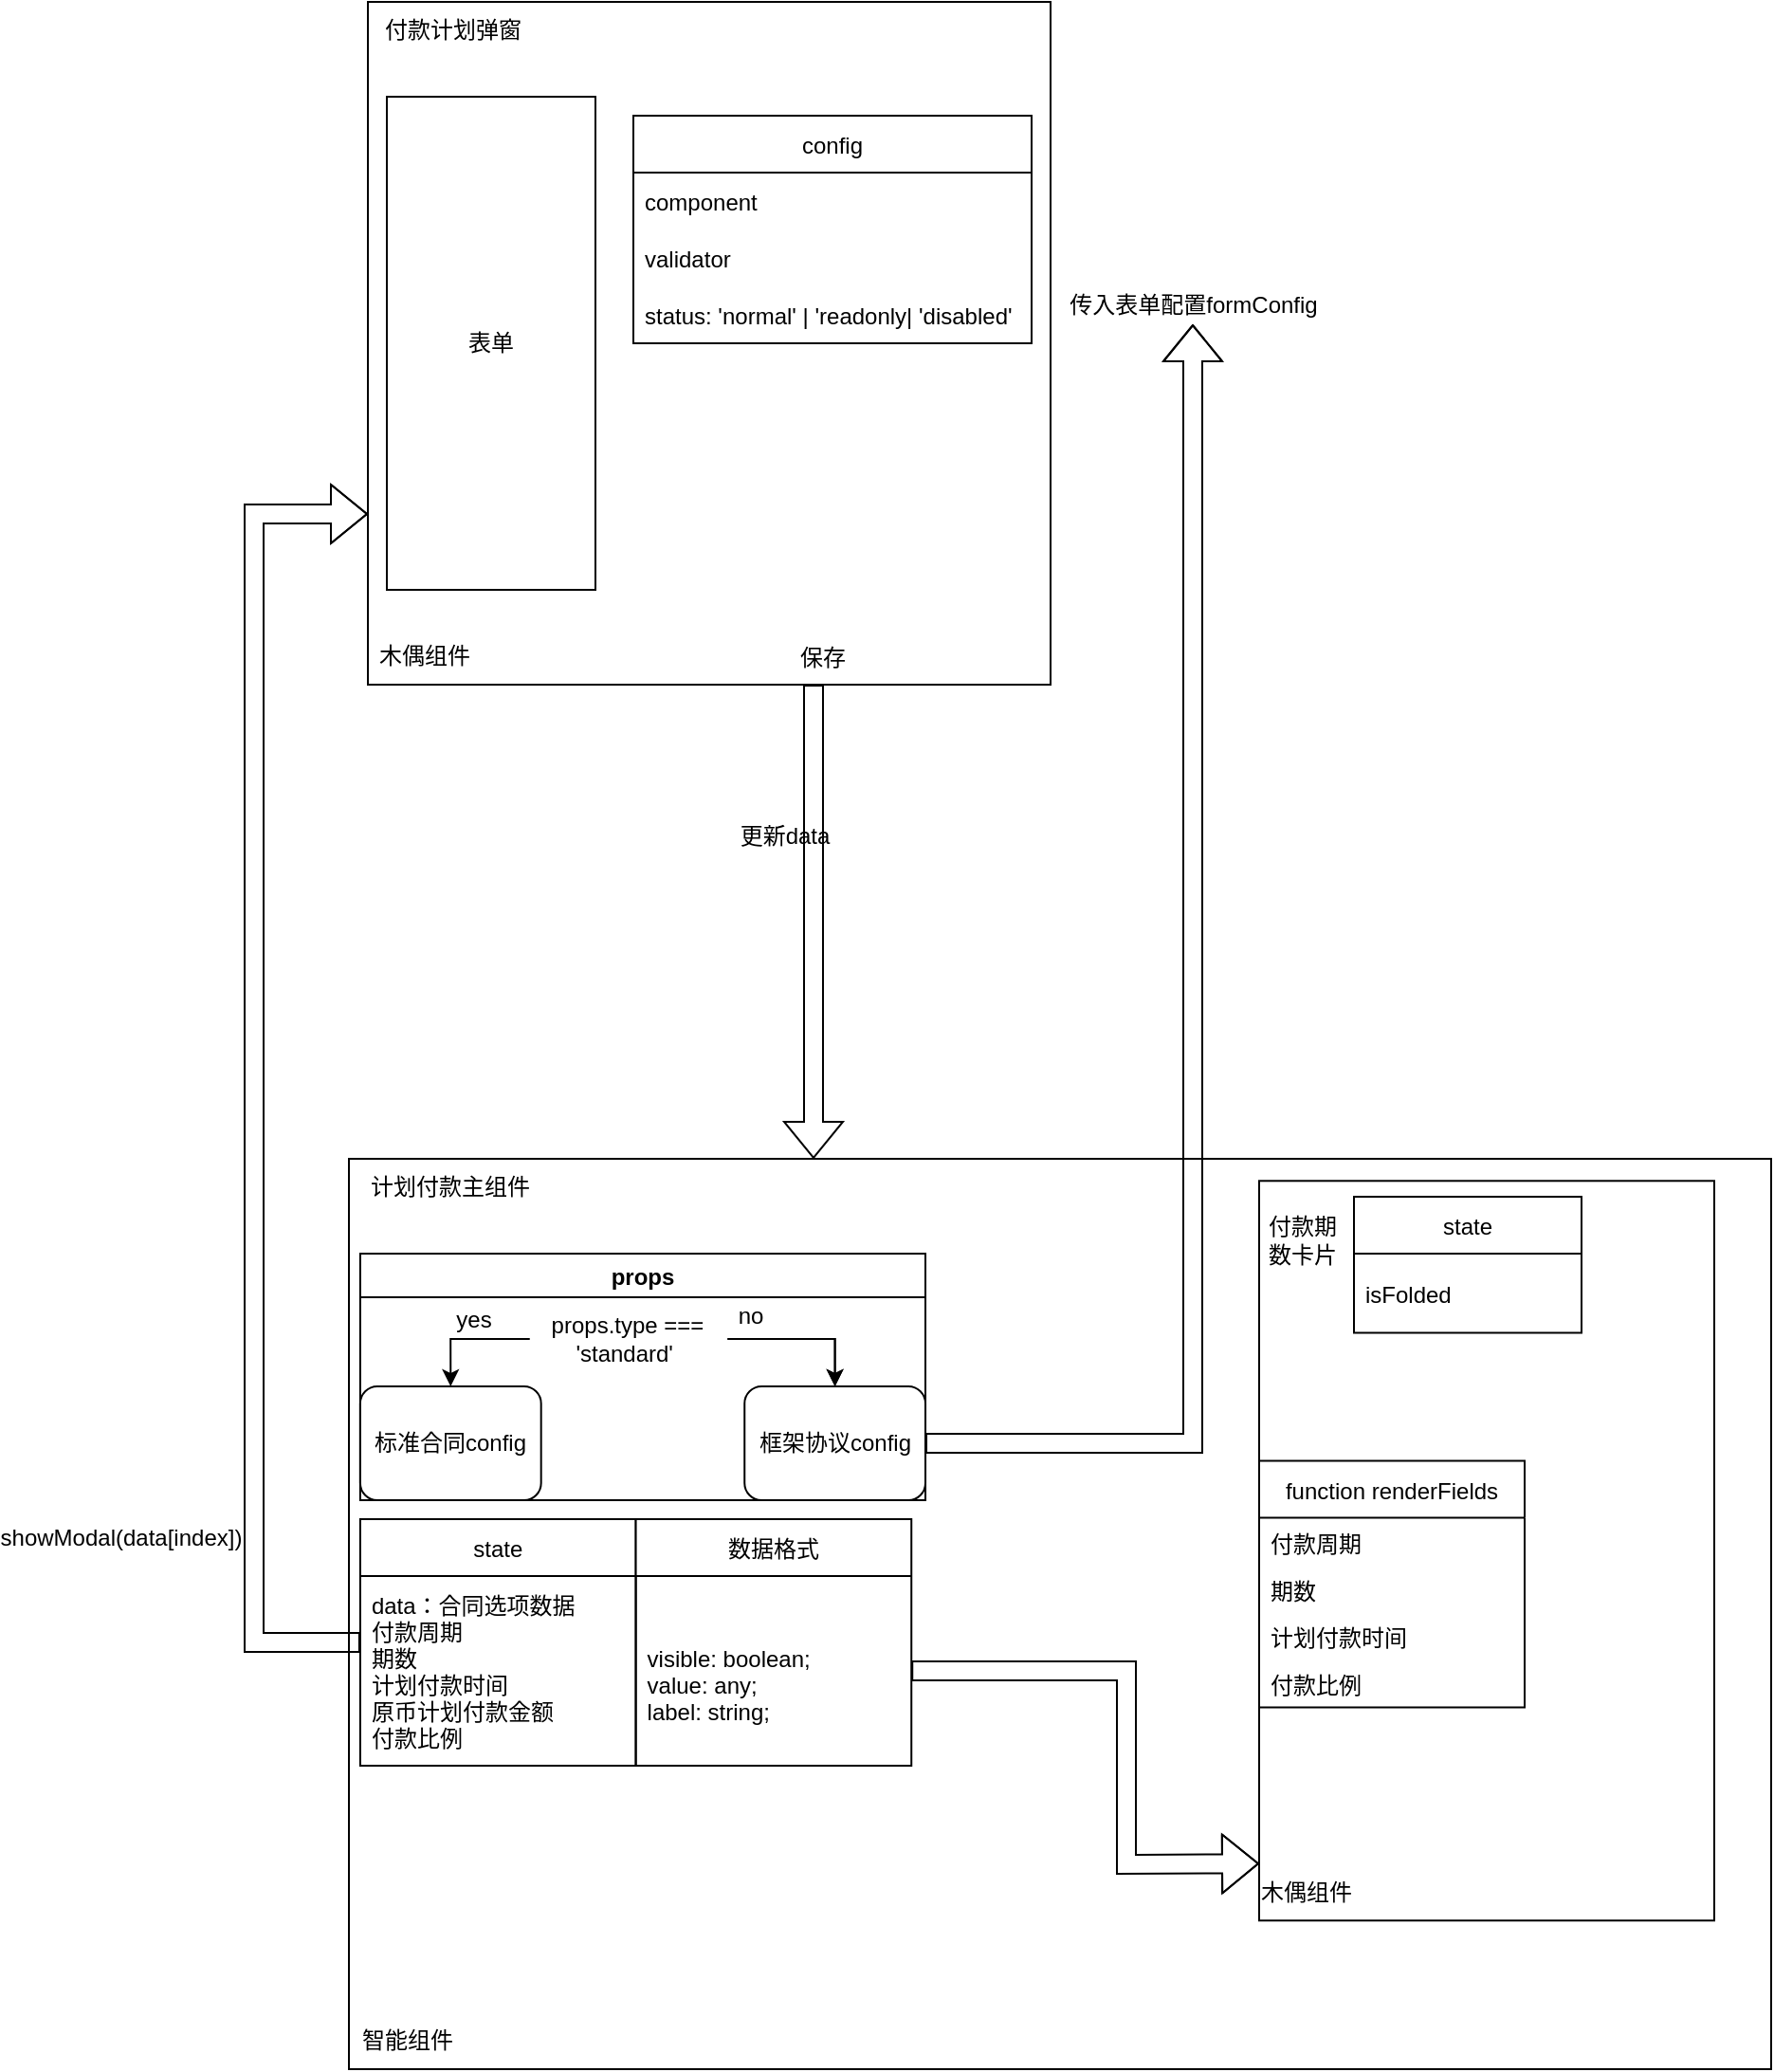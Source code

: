 <mxfile version="15.5.9" type="github">
  <diagram id="uQdcCLFuXmKUxZTlDSwe" name="Page-1">
    <mxGraphModel dx="2253" dy="737" grid="1" gridSize="10" guides="1" tooltips="1" connect="1" arrows="1" fold="1" page="1" pageScale="1" pageWidth="827" pageHeight="1169" math="0" shadow="0">
      <root>
        <mxCell id="0" />
        <mxCell id="1" parent="0" />
        <mxCell id="ZeTLu1GYJVtiNdQ12-q6-29" value="" style="rounded=0;whiteSpace=wrap;html=1;" vertex="1" parent="1">
          <mxGeometry x="70" y="660" width="750" height="480" as="geometry" />
        </mxCell>
        <mxCell id="ZeTLu1GYJVtiNdQ12-q6-1" value="" style="whiteSpace=wrap;html=1;aspect=fixed;" vertex="1" parent="1">
          <mxGeometry x="80" y="50" width="360" height="360" as="geometry" />
        </mxCell>
        <mxCell id="ZeTLu1GYJVtiNdQ12-q6-2" value="付款计划弹窗" style="text;html=1;strokeColor=none;fillColor=none;align=center;verticalAlign=middle;whiteSpace=wrap;rounded=0;" vertex="1" parent="1">
          <mxGeometry x="80" y="50" width="90" height="30" as="geometry" />
        </mxCell>
        <mxCell id="ZeTLu1GYJVtiNdQ12-q6-3" value="木偶组件" style="text;html=1;strokeColor=none;fillColor=none;align=center;verticalAlign=middle;whiteSpace=wrap;rounded=0;" vertex="1" parent="1">
          <mxGeometry x="80" y="380" width="60" height="30" as="geometry" />
        </mxCell>
        <mxCell id="ZeTLu1GYJVtiNdQ12-q6-23" value="config" style="swimlane;fontStyle=0;childLayout=stackLayout;horizontal=1;startSize=30;horizontalStack=0;resizeParent=1;resizeParentMax=0;resizeLast=0;collapsible=1;marginBottom=0;" vertex="1" parent="1">
          <mxGeometry x="220" y="110" width="210" height="120" as="geometry">
            <mxRectangle x="220" y="110" width="60" height="30" as="alternateBounds" />
          </mxGeometry>
        </mxCell>
        <mxCell id="ZeTLu1GYJVtiNdQ12-q6-24" value="component" style="text;strokeColor=none;fillColor=none;align=left;verticalAlign=middle;spacingLeft=4;spacingRight=4;overflow=hidden;points=[[0,0.5],[1,0.5]];portConstraint=eastwest;rotatable=0;" vertex="1" parent="ZeTLu1GYJVtiNdQ12-q6-23">
          <mxGeometry y="30" width="210" height="30" as="geometry" />
        </mxCell>
        <mxCell id="ZeTLu1GYJVtiNdQ12-q6-25" value="validator" style="text;strokeColor=none;fillColor=none;align=left;verticalAlign=middle;spacingLeft=4;spacingRight=4;overflow=hidden;points=[[0,0.5],[1,0.5]];portConstraint=eastwest;rotatable=0;" vertex="1" parent="ZeTLu1GYJVtiNdQ12-q6-23">
          <mxGeometry y="60" width="210" height="30" as="geometry" />
        </mxCell>
        <mxCell id="ZeTLu1GYJVtiNdQ12-q6-85" value="status: &#39;normal&#39; | &#39;readonly| &#39;disabled&#39;" style="text;strokeColor=none;fillColor=none;align=left;verticalAlign=middle;spacingLeft=4;spacingRight=4;overflow=hidden;points=[[0,0.5],[1,0.5]];portConstraint=eastwest;rotatable=0;" vertex="1" parent="ZeTLu1GYJVtiNdQ12-q6-23">
          <mxGeometry y="90" width="210" height="30" as="geometry" />
        </mxCell>
        <mxCell id="ZeTLu1GYJVtiNdQ12-q6-28" value="保存" style="text;html=1;strokeColor=none;fillColor=none;align=center;verticalAlign=middle;whiteSpace=wrap;rounded=0;" vertex="1" parent="1">
          <mxGeometry x="290" y="381" width="60" height="30" as="geometry" />
        </mxCell>
        <mxCell id="ZeTLu1GYJVtiNdQ12-q6-36" value="更新data" style="text;html=1;strokeColor=none;fillColor=none;align=center;verticalAlign=middle;whiteSpace=wrap;rounded=0;" vertex="1" parent="1">
          <mxGeometry x="270" y="410" width="60" height="160" as="geometry" />
        </mxCell>
        <mxCell id="ZeTLu1GYJVtiNdQ12-q6-39" value="表单" style="rounded=0;whiteSpace=wrap;html=1;" vertex="1" parent="1">
          <mxGeometry x="90" y="100" width="110" height="260" as="geometry" />
        </mxCell>
        <mxCell id="ZeTLu1GYJVtiNdQ12-q6-41" value="传入表单配置formConfig" style="text;html=1;align=center;verticalAlign=middle;resizable=0;points=[];autosize=1;strokeColor=none;fillColor=none;" vertex="1" parent="1">
          <mxGeometry x="440" y="200" width="150" height="20" as="geometry" />
        </mxCell>
        <mxCell id="ZeTLu1GYJVtiNdQ12-q6-43" value="" style="group" vertex="1" connectable="0" parent="1">
          <mxGeometry x="550" y="680" width="240" height="390" as="geometry" />
        </mxCell>
        <mxCell id="ZeTLu1GYJVtiNdQ12-q6-73" value="" style="group" vertex="1" connectable="0" parent="ZeTLu1GYJVtiNdQ12-q6-43">
          <mxGeometry y="-8.357" width="240" height="390" as="geometry" />
        </mxCell>
        <mxCell id="ZeTLu1GYJVtiNdQ12-q6-37" value="" style="rounded=0;whiteSpace=wrap;html=1;" vertex="1" parent="ZeTLu1GYJVtiNdQ12-q6-73">
          <mxGeometry width="240" height="390" as="geometry" />
        </mxCell>
        <mxCell id="ZeTLu1GYJVtiNdQ12-q6-44" value="木偶组件" style="text;html=1;strokeColor=none;fillColor=none;align=center;verticalAlign=middle;whiteSpace=wrap;rounded=0;" vertex="1" parent="ZeTLu1GYJVtiNdQ12-q6-73">
          <mxGeometry y="360" width="50" height="30" as="geometry" />
        </mxCell>
        <mxCell id="ZeTLu1GYJVtiNdQ12-q6-88" value="function renderFields" style="swimlane;fontStyle=0;childLayout=stackLayout;horizontal=1;startSize=30;horizontalStack=0;resizeParent=1;resizeParentMax=0;resizeLast=0;collapsible=1;marginBottom=0;" vertex="1" parent="ZeTLu1GYJVtiNdQ12-q6-73">
          <mxGeometry y="147.643" width="140" height="130" as="geometry" />
        </mxCell>
        <mxCell id="ZeTLu1GYJVtiNdQ12-q6-89" value="付款周期" style="text;strokeColor=none;fillColor=none;align=left;verticalAlign=middle;spacingLeft=4;spacingRight=4;overflow=hidden;points=[[0,0.5],[1,0.5]];portConstraint=eastwest;rotatable=0;" vertex="1" parent="ZeTLu1GYJVtiNdQ12-q6-88">
          <mxGeometry y="30" width="140" height="26" as="geometry" />
        </mxCell>
        <mxCell id="ZeTLu1GYJVtiNdQ12-q6-90" value="期数" style="text;strokeColor=none;fillColor=none;align=left;verticalAlign=middle;spacingLeft=4;spacingRight=4;overflow=hidden;points=[[0,0.5],[1,0.5]];portConstraint=eastwest;rotatable=0;" vertex="1" parent="ZeTLu1GYJVtiNdQ12-q6-88">
          <mxGeometry y="56" width="140" height="24" as="geometry" />
        </mxCell>
        <mxCell id="ZeTLu1GYJVtiNdQ12-q6-91" value="计划付款时间" style="text;strokeColor=none;fillColor=none;align=left;verticalAlign=middle;spacingLeft=4;spacingRight=4;overflow=hidden;points=[[0,0.5],[1,0.5]];portConstraint=eastwest;rotatable=0;" vertex="1" parent="ZeTLu1GYJVtiNdQ12-q6-88">
          <mxGeometry y="80" width="140" height="25" as="geometry" />
        </mxCell>
        <mxCell id="ZeTLu1GYJVtiNdQ12-q6-92" value="付款比例" style="text;strokeColor=none;fillColor=none;align=left;verticalAlign=middle;spacingLeft=4;spacingRight=4;overflow=hidden;points=[[0,0.5],[1,0.5]];portConstraint=eastwest;rotatable=0;" vertex="1" parent="ZeTLu1GYJVtiNdQ12-q6-88">
          <mxGeometry y="105" width="140" height="25" as="geometry" />
        </mxCell>
        <mxCell id="ZeTLu1GYJVtiNdQ12-q6-49" value="state" style="swimlane;fontStyle=0;childLayout=stackLayout;horizontal=1;startSize=30;horizontalStack=0;resizeParent=1;resizeParentMax=0;resizeLast=0;collapsible=1;marginBottom=0;" vertex="1" parent="ZeTLu1GYJVtiNdQ12-q6-73">
          <mxGeometry x="50" y="8.357" width="120" height="71.786" as="geometry" />
        </mxCell>
        <mxCell id="ZeTLu1GYJVtiNdQ12-q6-50" value="isFolded" style="text;strokeColor=none;fillColor=none;align=left;verticalAlign=middle;spacingLeft=4;spacingRight=4;overflow=hidden;points=[[0,0.5],[1,0.5]];portConstraint=eastwest;rotatable=0;" vertex="1" parent="ZeTLu1GYJVtiNdQ12-q6-49">
          <mxGeometry y="30" width="120" height="41.786" as="geometry" />
        </mxCell>
        <mxCell id="ZeTLu1GYJVtiNdQ12-q6-38" value="付款期数卡片" style="text;html=1;strokeColor=none;fillColor=none;align=center;verticalAlign=middle;whiteSpace=wrap;rounded=0;" vertex="1" parent="ZeTLu1GYJVtiNdQ12-q6-43">
          <mxGeometry width="46.286" height="46.8" as="geometry" />
        </mxCell>
        <mxCell id="ZeTLu1GYJVtiNdQ12-q6-47" value="" style="shape=flexArrow;endArrow=classic;html=1;rounded=0;exitX=0.75;exitY=0;exitDx=0;exitDy=0;" edge="1" parent="1" source="ZeTLu1GYJVtiNdQ12-q6-36">
          <mxGeometry width="50" height="50" relative="1" as="geometry">
            <mxPoint x="470" y="760" as="sourcePoint" />
            <mxPoint x="315" y="660" as="targetPoint" />
          </mxGeometry>
        </mxCell>
        <mxCell id="ZeTLu1GYJVtiNdQ12-q6-48" value="" style="shape=flexArrow;endArrow=classic;html=1;rounded=0;exitX=1;exitY=0.5;exitDx=0;exitDy=0;" edge="1" parent="1" source="ZeTLu1GYJVtiNdQ12-q6-8" target="ZeTLu1GYJVtiNdQ12-q6-41">
          <mxGeometry width="50" height="50" relative="1" as="geometry">
            <mxPoint x="410" y="720" as="sourcePoint" />
            <mxPoint x="410" y="970" as="targetPoint" />
            <Array as="points">
              <mxPoint x="515" y="810" />
            </Array>
          </mxGeometry>
        </mxCell>
        <mxCell id="ZeTLu1GYJVtiNdQ12-q6-67" value="" style="shape=flexArrow;endArrow=classic;html=1;rounded=0;exitX=0;exitY=0.5;exitDx=0;exitDy=0;entryX=0;entryY=0.75;entryDx=0;entryDy=0;" edge="1" parent="1" source="ZeTLu1GYJVtiNdQ12-q6-62" target="ZeTLu1GYJVtiNdQ12-q6-1">
          <mxGeometry width="50" height="50" relative="1" as="geometry">
            <mxPoint x="470" y="710" as="sourcePoint" />
            <mxPoint x="520" y="660" as="targetPoint" />
            <Array as="points">
              <mxPoint x="20" y="915" />
              <mxPoint x="20" y="320" />
            </Array>
          </mxGeometry>
        </mxCell>
        <mxCell id="ZeTLu1GYJVtiNdQ12-q6-68" value="showModal(data[index])" style="text;html=1;strokeColor=none;fillColor=none;align=center;verticalAlign=middle;whiteSpace=wrap;rounded=0;" vertex="1" parent="1">
          <mxGeometry x="-80" y="845" width="60" height="30" as="geometry" />
        </mxCell>
        <mxCell id="ZeTLu1GYJVtiNdQ12-q6-4" value="props" style="swimlane;" vertex="1" parent="1">
          <mxGeometry x="75.959" y="710" width="298.051" height="130" as="geometry" />
        </mxCell>
        <mxCell id="ZeTLu1GYJVtiNdQ12-q6-17" value="no" style="text;html=1;strokeColor=none;fillColor=none;align=center;verticalAlign=middle;whiteSpace=wrap;rounded=0;" vertex="1" parent="ZeTLu1GYJVtiNdQ12-q6-4">
          <mxGeometry x="170.486" y="18" width="71.533" height="30" as="geometry" />
        </mxCell>
        <mxCell id="ZeTLu1GYJVtiNdQ12-q6-5" value="标准合同config" style="rounded=1;whiteSpace=wrap;html=1;" vertex="1" parent="ZeTLu1GYJVtiNdQ12-q6-4">
          <mxGeometry y="70" width="95.378" height="60" as="geometry" />
        </mxCell>
        <mxCell id="ZeTLu1GYJVtiNdQ12-q6-11" style="edgeStyle=orthogonalEdgeStyle;rounded=0;orthogonalLoop=1;jettySize=auto;html=1;exitX=0;exitY=0.5;exitDx=0;exitDy=0;entryX=0.5;entryY=0;entryDx=0;entryDy=0;" edge="1" parent="ZeTLu1GYJVtiNdQ12-q6-4" source="ZeTLu1GYJVtiNdQ12-q6-9" target="ZeTLu1GYJVtiNdQ12-q6-5">
          <mxGeometry relative="1" as="geometry" />
        </mxCell>
        <mxCell id="ZeTLu1GYJVtiNdQ12-q6-9" value="props.type === &#39;standard&#39;&amp;nbsp;" style="text;html=1;strokeColor=none;fillColor=none;align=center;verticalAlign=middle;whiteSpace=wrap;rounded=0;" vertex="1" parent="ZeTLu1GYJVtiNdQ12-q6-4">
          <mxGeometry x="89.416" y="30" width="104.318" height="30" as="geometry" />
        </mxCell>
        <mxCell id="ZeTLu1GYJVtiNdQ12-q6-13" value="yes" style="text;html=1;strokeColor=none;fillColor=none;align=center;verticalAlign=middle;whiteSpace=wrap;rounded=0;" vertex="1" parent="ZeTLu1GYJVtiNdQ12-q6-4">
          <mxGeometry x="23.844" y="20" width="71.533" height="30" as="geometry" />
        </mxCell>
        <mxCell id="ZeTLu1GYJVtiNdQ12-q6-8" value="&lt;span&gt;框架协议config&lt;/span&gt;" style="rounded=1;whiteSpace=wrap;html=1;" vertex="1" parent="1">
          <mxGeometry x="278.632" y="780" width="95.378" height="60" as="geometry" />
        </mxCell>
        <mxCell id="ZeTLu1GYJVtiNdQ12-q6-19" style="edgeStyle=orthogonalEdgeStyle;rounded=0;orthogonalLoop=1;jettySize=auto;html=1;exitX=1;exitY=0.5;exitDx=0;exitDy=0;entryX=0.5;entryY=0;entryDx=0;entryDy=0;" edge="1" parent="1" source="ZeTLu1GYJVtiNdQ12-q6-9" target="ZeTLu1GYJVtiNdQ12-q6-8">
          <mxGeometry x="70" y="660" as="geometry" />
        </mxCell>
        <mxCell id="ZeTLu1GYJVtiNdQ12-q6-30" value="计划付款主组件" style="text;html=1;strokeColor=none;fillColor=none;align=center;verticalAlign=middle;whiteSpace=wrap;rounded=0;" vertex="1" parent="1">
          <mxGeometry x="70" y="660" width="107.299" height="30" as="geometry" />
        </mxCell>
        <mxCell id="ZeTLu1GYJVtiNdQ12-q6-33" value="智能组件" style="text;html=1;strokeColor=none;fillColor=none;align=center;verticalAlign=middle;whiteSpace=wrap;rounded=0;" vertex="1" parent="1">
          <mxGeometry x="70" y="1110" width="62.284" height="30" as="geometry" />
        </mxCell>
        <mxCell id="ZeTLu1GYJVtiNdQ12-q6-53" value="" style="edgeStyle=orthogonalEdgeStyle;rounded=0;orthogonalLoop=1;jettySize=auto;html=1;" edge="1" parent="1" source="ZeTLu1GYJVtiNdQ12-q6-9" target="ZeTLu1GYJVtiNdQ12-q6-8">
          <mxGeometry x="70" y="660" as="geometry" />
        </mxCell>
        <mxCell id="ZeTLu1GYJVtiNdQ12-q6-62" value="state" style="swimlane;fontStyle=0;childLayout=stackLayout;horizontal=1;startSize=30;horizontalStack=0;resizeParent=1;resizeParentMax=0;resizeLast=0;collapsible=1;marginBottom=0;" vertex="1" parent="1">
          <mxGeometry x="75.959" y="850" width="145.33" height="130" as="geometry" />
        </mxCell>
        <mxCell id="ZeTLu1GYJVtiNdQ12-q6-63" value="data：合同选项数据&#xa;付款周期&#xa;期数&#xa;计划付款时间&#xa;原币计划付款金额&#xa;付款比例" style="text;strokeColor=none;fillColor=none;align=left;verticalAlign=middle;spacingLeft=4;spacingRight=4;overflow=hidden;points=[[0,0.5],[1,0.5]];portConstraint=eastwest;rotatable=0;" vertex="1" parent="ZeTLu1GYJVtiNdQ12-q6-62">
          <mxGeometry y="30" width="145.33" height="100" as="geometry" />
        </mxCell>
        <mxCell id="ZeTLu1GYJVtiNdQ12-q6-74" value="数据格式" style="swimlane;fontStyle=0;childLayout=stackLayout;horizontal=1;startSize=30;horizontalStack=0;resizeParent=1;resizeParentMax=0;resizeLast=0;collapsible=1;marginBottom=0;" vertex="1" parent="1">
          <mxGeometry x="221.289" y="850" width="145.33" height="130" as="geometry" />
        </mxCell>
        <mxCell id="ZeTLu1GYJVtiNdQ12-q6-75" value="&#xa;visible: boolean;&#xa;value: any;&#xa;label: string;" style="text;strokeColor=none;fillColor=none;align=left;verticalAlign=middle;spacingLeft=4;spacingRight=4;overflow=hidden;points=[[0,0.5],[1,0.5]];portConstraint=eastwest;rotatable=0;" vertex="1" parent="ZeTLu1GYJVtiNdQ12-q6-74">
          <mxGeometry y="30" width="145.33" height="100" as="geometry" />
        </mxCell>
        <mxCell id="ZeTLu1GYJVtiNdQ12-q6-76" value="" style="shape=flexArrow;endArrow=classic;html=1;rounded=0;exitX=1;exitY=0.5;exitDx=0;exitDy=0;entryX=0;entryY=0;entryDx=0;entryDy=0;" edge="1" parent="1" source="ZeTLu1GYJVtiNdQ12-q6-75" target="ZeTLu1GYJVtiNdQ12-q6-44">
          <mxGeometry width="50" height="50" relative="1" as="geometry">
            <mxPoint x="470" y="890" as="sourcePoint" />
            <mxPoint x="520" y="840" as="targetPoint" />
            <Array as="points">
              <mxPoint x="480" y="930" />
              <mxPoint x="480" y="1032" />
            </Array>
          </mxGeometry>
        </mxCell>
      </root>
    </mxGraphModel>
  </diagram>
</mxfile>
